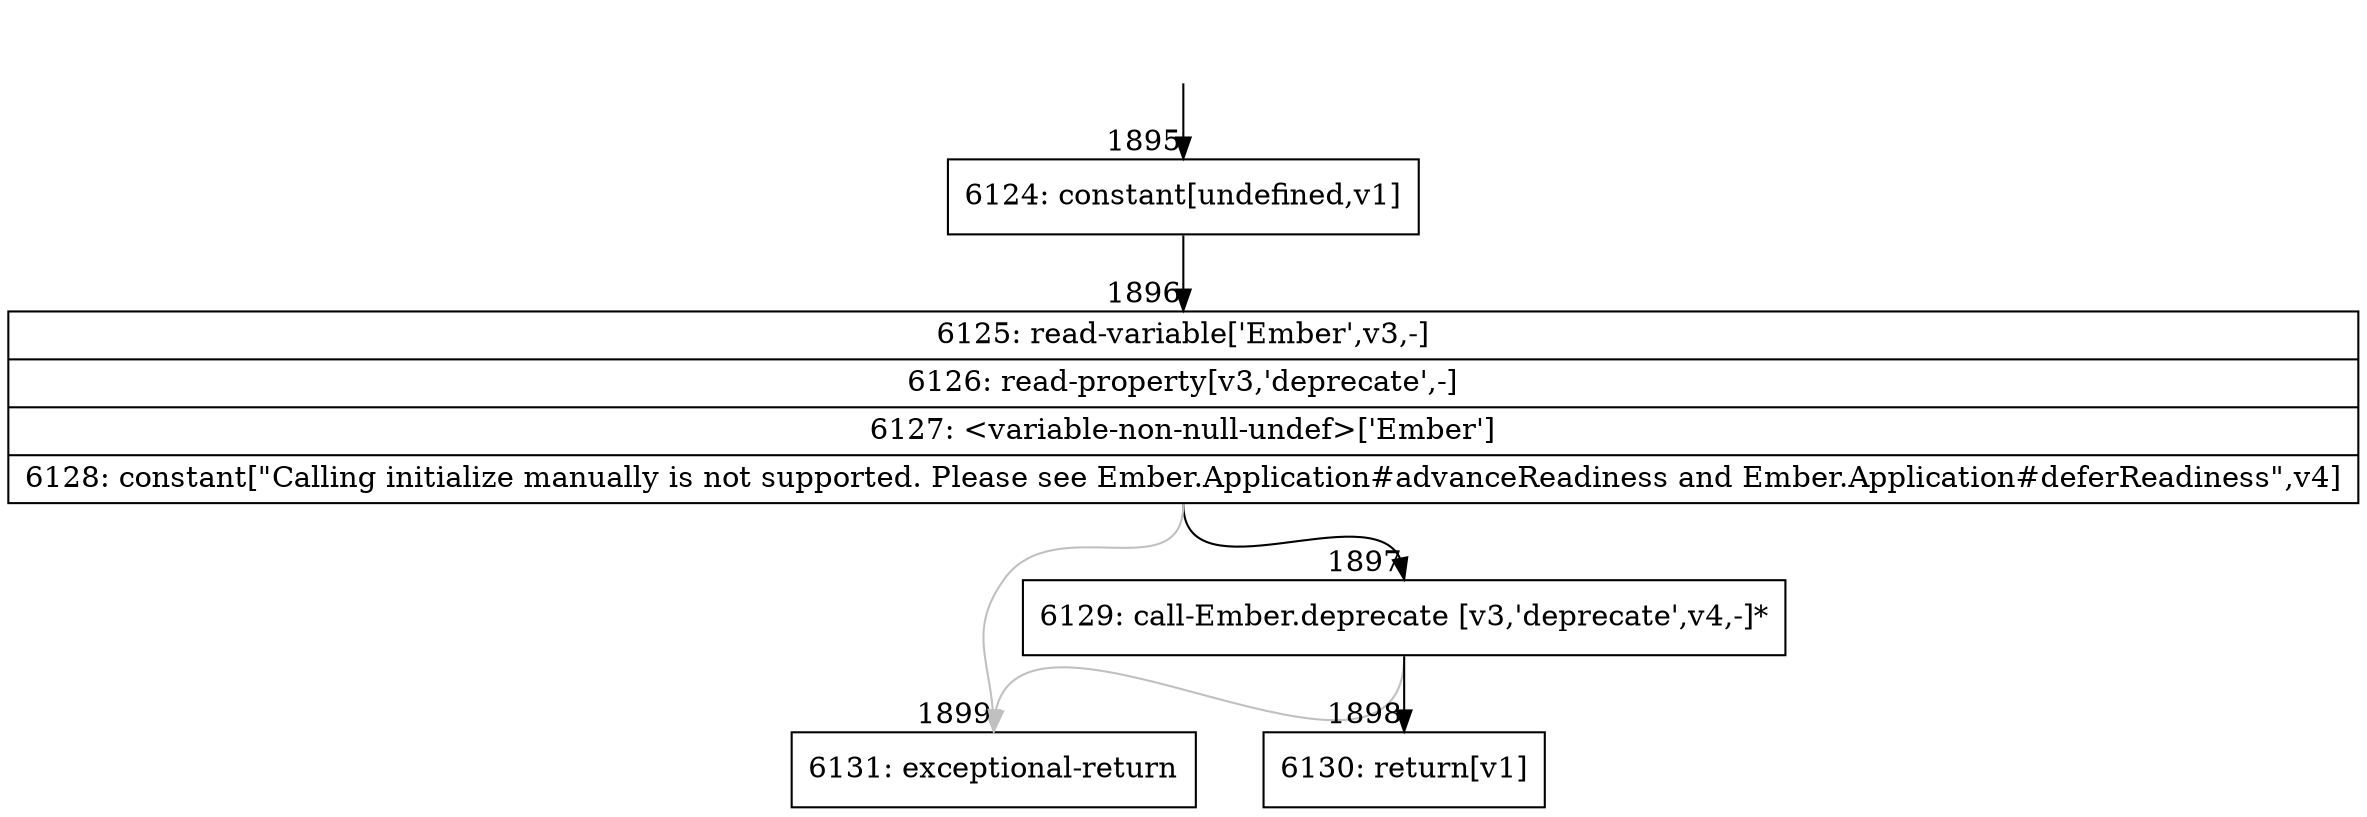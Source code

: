 digraph {
rankdir="TD"
BB_entry145[shape=none,label=""];
BB_entry145 -> BB1895 [tailport=s, headport=n, headlabel="    1895"]
BB1895 [shape=record label="{6124: constant[undefined,v1]}" ] 
BB1895 -> BB1896 [tailport=s, headport=n, headlabel="      1896"]
BB1896 [shape=record label="{6125: read-variable['Ember',v3,-]|6126: read-property[v3,'deprecate',-]|6127: \<variable-non-null-undef\>['Ember']|6128: constant[\"Calling initialize manually is not supported. Please see Ember.Application#advanceReadiness and Ember.Application#deferReadiness\",v4]}" ] 
BB1896 -> BB1897 [tailport=s, headport=n, headlabel="      1897"]
BB1896 -> BB1899 [tailport=s, headport=n, color=gray, headlabel="      1899"]
BB1897 [shape=record label="{6129: call-Ember.deprecate [v3,'deprecate',v4,-]*}" ] 
BB1897 -> BB1898 [tailport=s, headport=n, headlabel="      1898"]
BB1897 -> BB1899 [tailport=s, headport=n, color=gray]
BB1898 [shape=record label="{6130: return[v1]}" ] 
BB1899 [shape=record label="{6131: exceptional-return}" ] 
//#$~ 2971
}
